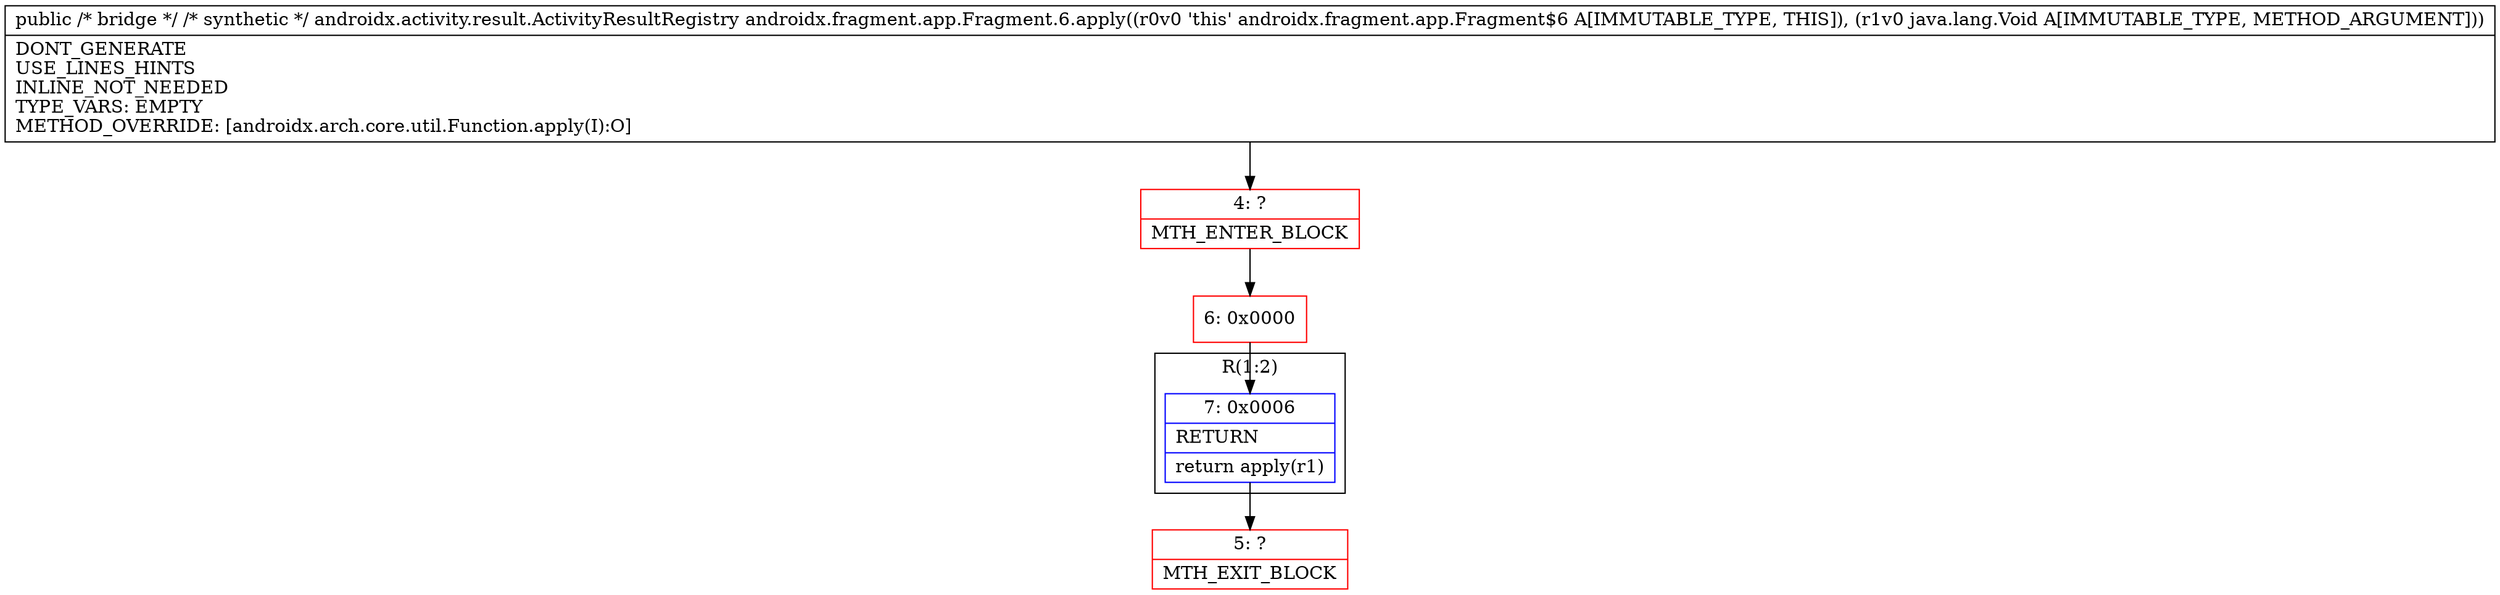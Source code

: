 digraph "CFG forandroidx.fragment.app.Fragment.6.apply(Ljava\/lang\/Object;)Ljava\/lang\/Object;" {
subgraph cluster_Region_1044220439 {
label = "R(1:2)";
node [shape=record,color=blue];
Node_7 [shape=record,label="{7\:\ 0x0006|RETURN\l|return apply(r1)\l}"];
}
Node_4 [shape=record,color=red,label="{4\:\ ?|MTH_ENTER_BLOCK\l}"];
Node_6 [shape=record,color=red,label="{6\:\ 0x0000}"];
Node_5 [shape=record,color=red,label="{5\:\ ?|MTH_EXIT_BLOCK\l}"];
MethodNode[shape=record,label="{public \/* bridge *\/ \/* synthetic *\/ androidx.activity.result.ActivityResultRegistry androidx.fragment.app.Fragment.6.apply((r0v0 'this' androidx.fragment.app.Fragment$6 A[IMMUTABLE_TYPE, THIS]), (r1v0 java.lang.Void A[IMMUTABLE_TYPE, METHOD_ARGUMENT]))  | DONT_GENERATE\lUSE_LINES_HINTS\lINLINE_NOT_NEEDED\lTYPE_VARS: EMPTY\lMETHOD_OVERRIDE: [androidx.arch.core.util.Function.apply(I):O]\l}"];
MethodNode -> Node_4;Node_7 -> Node_5;
Node_4 -> Node_6;
Node_6 -> Node_7;
}

